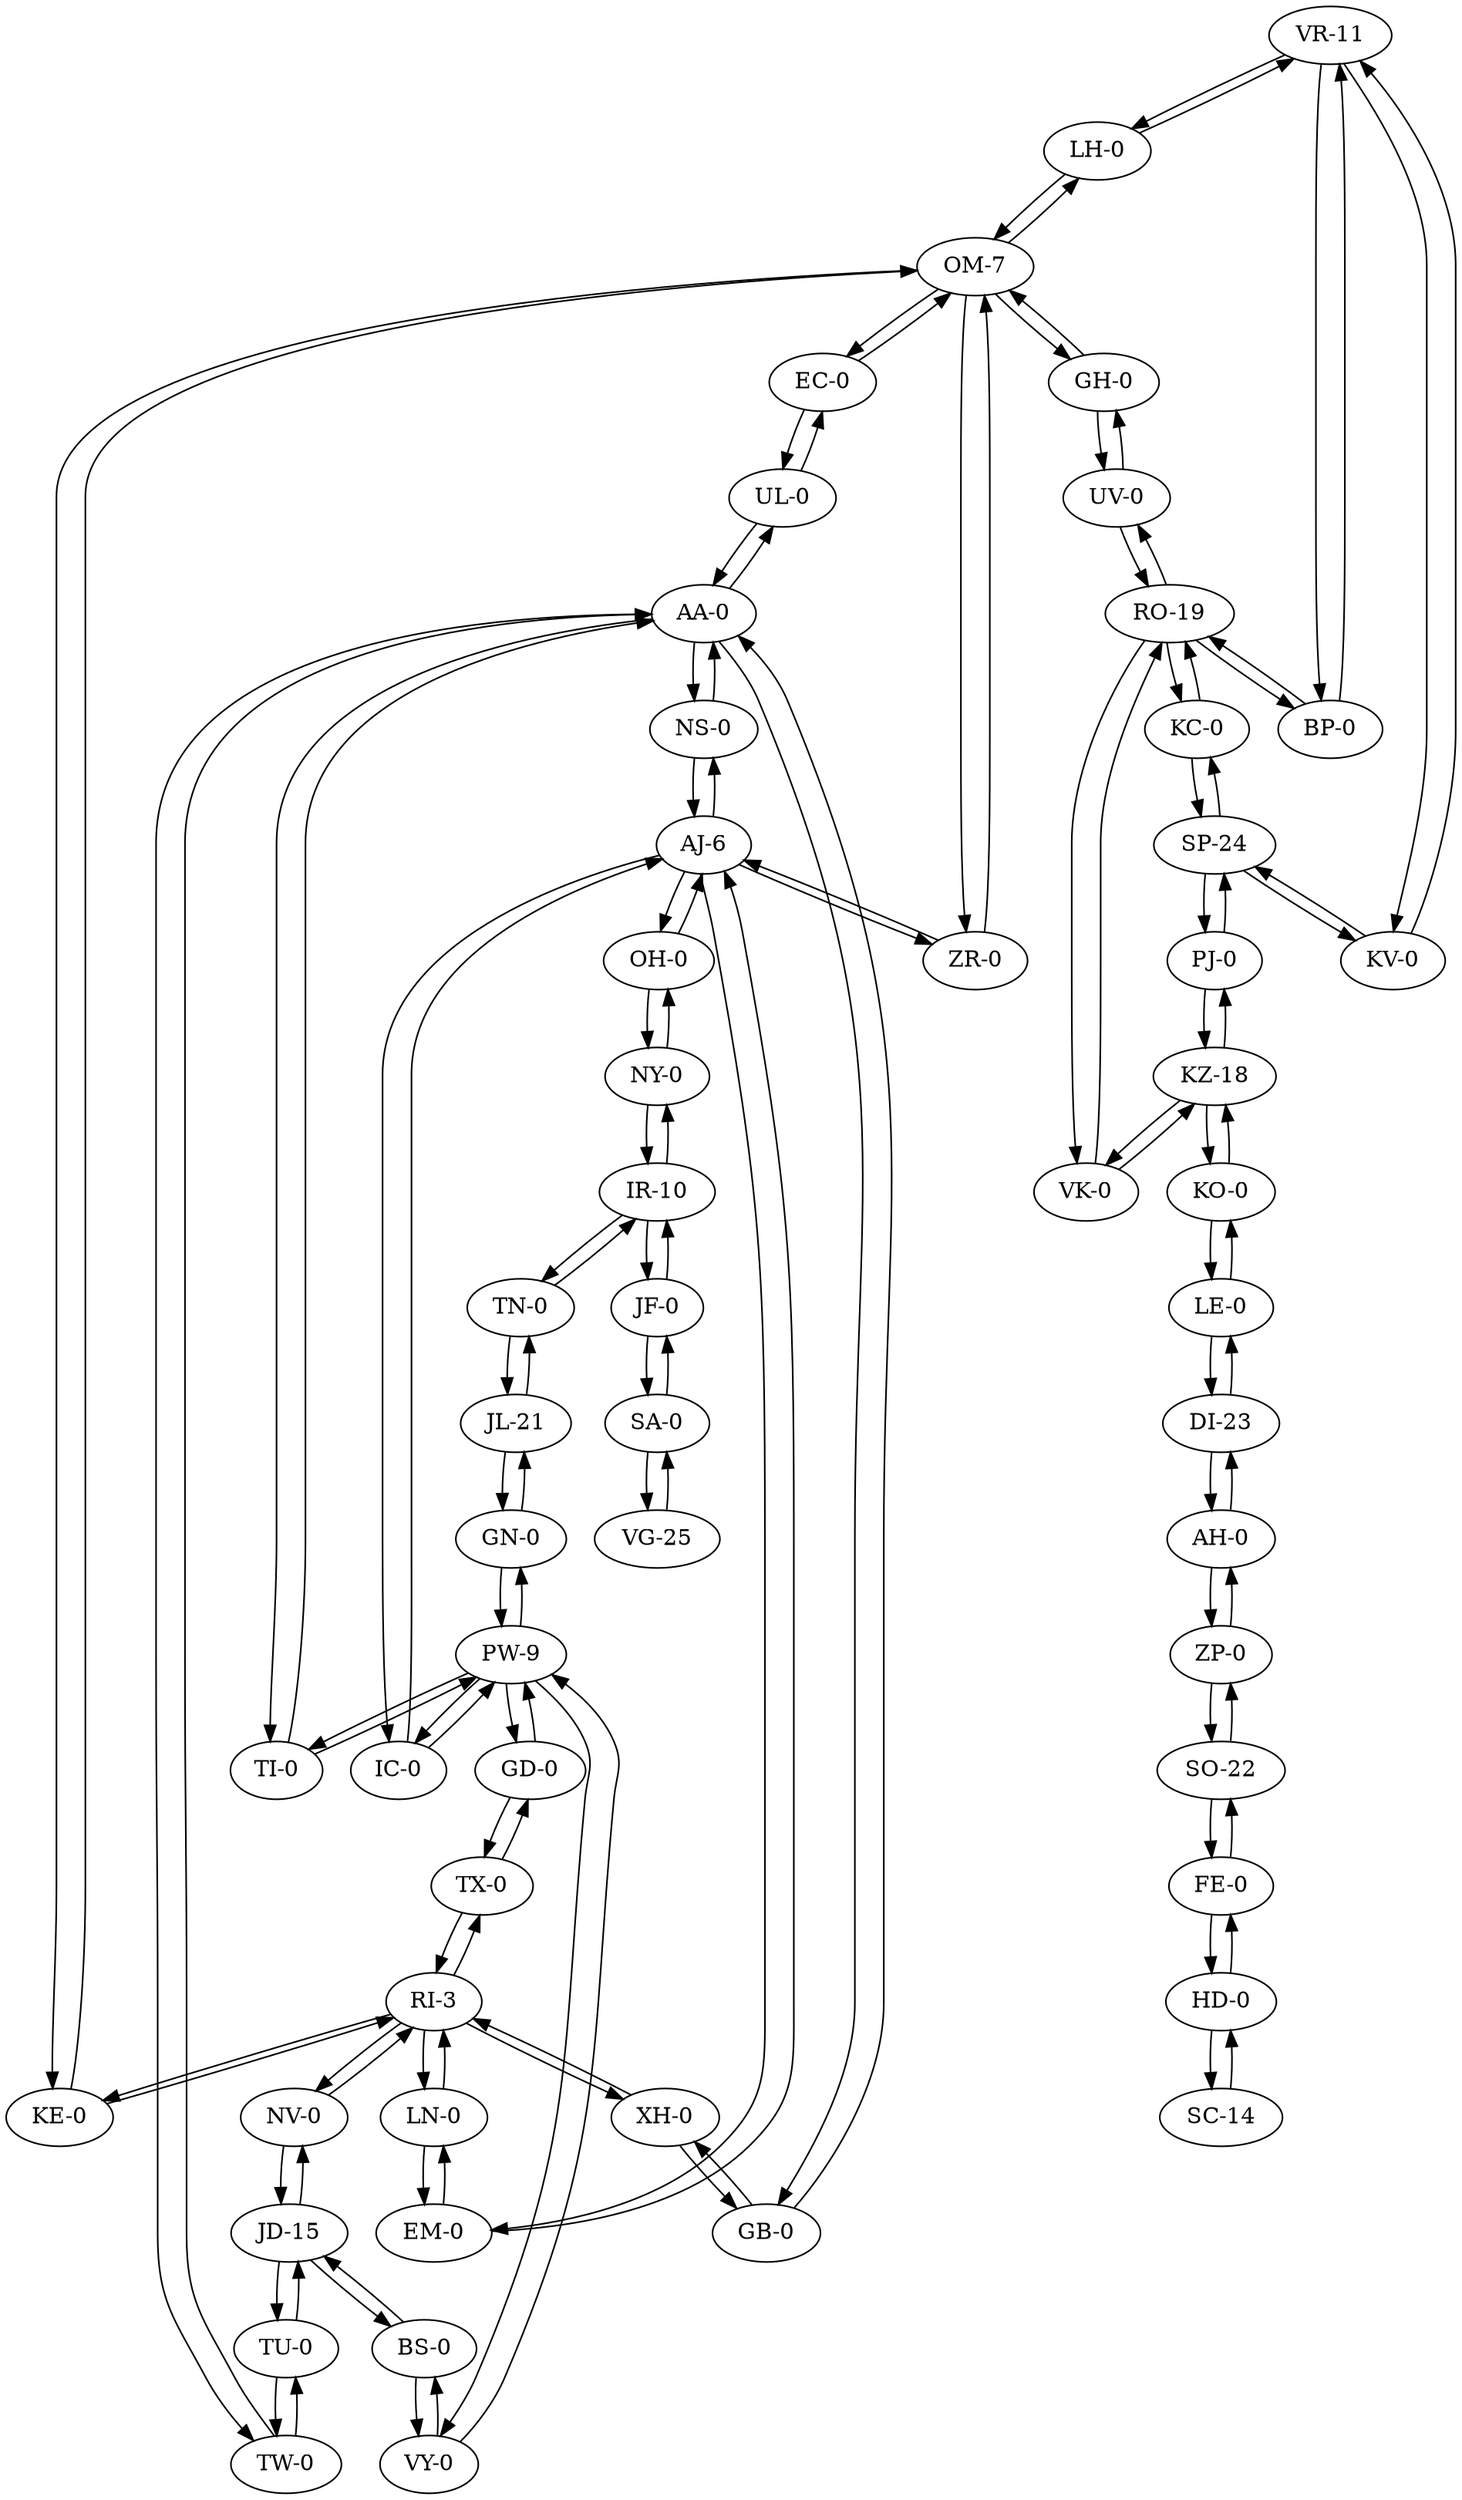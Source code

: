 digraph {
    0 [ label = "VR-11" ]
    1 [ label = "LH-0" ]
    2 [ label = "KV-0" ]
    3 [ label = "BP-0" ]
    4 [ label = "UV-0" ]
    5 [ label = "GH-0" ]
    6 [ label = "RO-19" ]
    7 [ label = "OH-0" ]
    8 [ label = "AJ-6" ]
    9 [ label = "NY-0" ]
    10 [ label = "GD-0" ]
    11 [ label = "TX-0" ]
    12 [ label = "PW-9" ]
    13 [ label = "NS-0" ]
    14 [ label = "AA-0" ]
    15 [ label = "KZ-18" ]
    16 [ label = "KO-0" ]
    17 [ label = "VK-0" ]
    18 [ label = "PJ-0" ]
    19 [ label = "AH-0" ]
    20 [ label = "ZP-0" ]
    21 [ label = "DI-23" ]
    22 [ label = "SA-0" ]
    23 [ label = "VG-25" ]
    24 [ label = "JF-0" ]
    25 [ label = "GB-0" ]
    26 [ label = "XH-0" ]
    27 [ label = "IC-0" ]
    28 [ label = "ZR-0" ]
    29 [ label = "EM-0" ]
    30 [ label = "SP-24" ]
    31 [ label = "LE-0" ]
    32 [ label = "TW-0" ]
    33 [ label = "TI-0" ]
    34 [ label = "UL-0" ]
    35 [ label = "TU-0" ]
    36 [ label = "RI-3" ]
    37 [ label = "IR-10" ]
    38 [ label = "TN-0" ]
    39 [ label = "JD-15" ]
    40 [ label = "KC-0" ]
    41 [ label = "LN-0" ]
    42 [ label = "HD-0" ]
    43 [ label = "FE-0" ]
    44 [ label = "SC-14" ]
    45 [ label = "KE-0" ]
    46 [ label = "OM-7" ]
    47 [ label = "VY-0" ]
    48 [ label = "BS-0" ]
    49 [ label = "SO-22" ]
    50 [ label = "EC-0" ]
    51 [ label = "JL-21" ]
    52 [ label = "GN-0" ]
    53 [ label = "NV-0" ]
    0 -> 1 [ ]
    0 -> 2 [ ]
    0 -> 3 [ ]
    4 -> 5 [ ]
    4 -> 6 [ ]
    7 -> 8 [ ]
    7 -> 9 [ ]
    10 -> 11 [ ]
    10 -> 12 [ ]
    13 -> 8 [ ]
    13 -> 14 [ ]
    15 -> 16 [ ]
    15 -> 17 [ ]
    15 -> 18 [ ]
    19 -> 20 [ ]
    19 -> 21 [ ]
    22 -> 23 [ ]
    22 -> 24 [ ]
    17 -> 6 [ ]
    17 -> 15 [ ]
    25 -> 26 [ ]
    25 -> 14 [ ]
    8 -> 27 [ ]
    8 -> 7 [ ]
    8 -> 28 [ ]
    8 -> 13 [ ]
    8 -> 29 [ ]
    18 -> 15 [ ]
    18 -> 30 [ ]
    16 -> 15 [ ]
    16 -> 31 [ ]
    14 -> 32 [ ]
    14 -> 25 [ ]
    14 -> 33 [ ]
    14 -> 13 [ ]
    14 -> 34 [ ]
    32 -> 35 [ ]
    32 -> 14 [ ]
    23 -> 22 [ ]
    3 -> 6 [ ]
    3 -> 0 [ ]
    26 -> 25 [ ]
    26 -> 36 [ ]
    11 -> 36 [ ]
    11 -> 10 [ ]
    37 -> 38 [ ]
    37 -> 9 [ ]
    37 -> 24 [ ]
    35 -> 39 [ ]
    35 -> 32 [ ]
    40 -> 30 [ ]
    40 -> 6 [ ]
    41 -> 29 [ ]
    41 -> 36 [ ]
    42 -> 43 [ ]
    42 -> 44 [ ]
    45 -> 46 [ ]
    45 -> 36 [ ]
    47 -> 12 [ ]
    47 -> 48 [ ]
    1 -> 46 [ ]
    1 -> 0 [ ]
    29 -> 8 [ ]
    29 -> 41 [ ]
    49 -> 20 [ ]
    49 -> 43 [ ]
    50 -> 46 [ ]
    50 -> 34 [ ]
    2 -> 30 [ ]
    2 -> 0 [ ]
    43 -> 49 [ ]
    43 -> 42 [ ]
    33 -> 14 [ ]
    33 -> 12 [ ]
    44 -> 42 [ ]
    20 -> 49 [ ]
    20 -> 19 [ ]
    6 -> 4 [ ]
    6 -> 3 [ ]
    6 -> 17 [ ]
    6 -> 40 [ ]
    28 -> 46 [ ]
    28 -> 8 [ ]
    51 -> 52 [ ]
    51 -> 38 [ ]
    12 -> 33 [ ]
    12 -> 52 [ ]
    12 -> 47 [ ]
    12 -> 10 [ ]
    12 -> 27 [ ]
    34 -> 50 [ ]
    34 -> 14 [ ]
    52 -> 51 [ ]
    52 -> 12 [ ]
    38 -> 51 [ ]
    38 -> 37 [ ]
    53 -> 36 [ ]
    53 -> 39 [ ]
    21 -> 31 [ ]
    21 -> 19 [ ]
    27 -> 12 [ ]
    27 -> 8 [ ]
    24 -> 22 [ ]
    24 -> 37 [ ]
    31 -> 21 [ ]
    31 -> 16 [ ]
    48 -> 39 [ ]
    48 -> 47 [ ]
    39 -> 53 [ ]
    39 -> 35 [ ]
    39 -> 48 [ ]
    30 -> 40 [ ]
    30 -> 2 [ ]
    30 -> 18 [ ]
    9 -> 37 [ ]
    9 -> 7 [ ]
    46 -> 50 [ ]
    46 -> 5 [ ]
    46 -> 45 [ ]
    46 -> 28 [ ]
    46 -> 1 [ ]
    5 -> 46 [ ]
    5 -> 4 [ ]
    36 -> 53 [ ]
    36 -> 45 [ ]
    36 -> 41 [ ]
    36 -> 26 [ ]
    36 -> 11 [ ]
}

